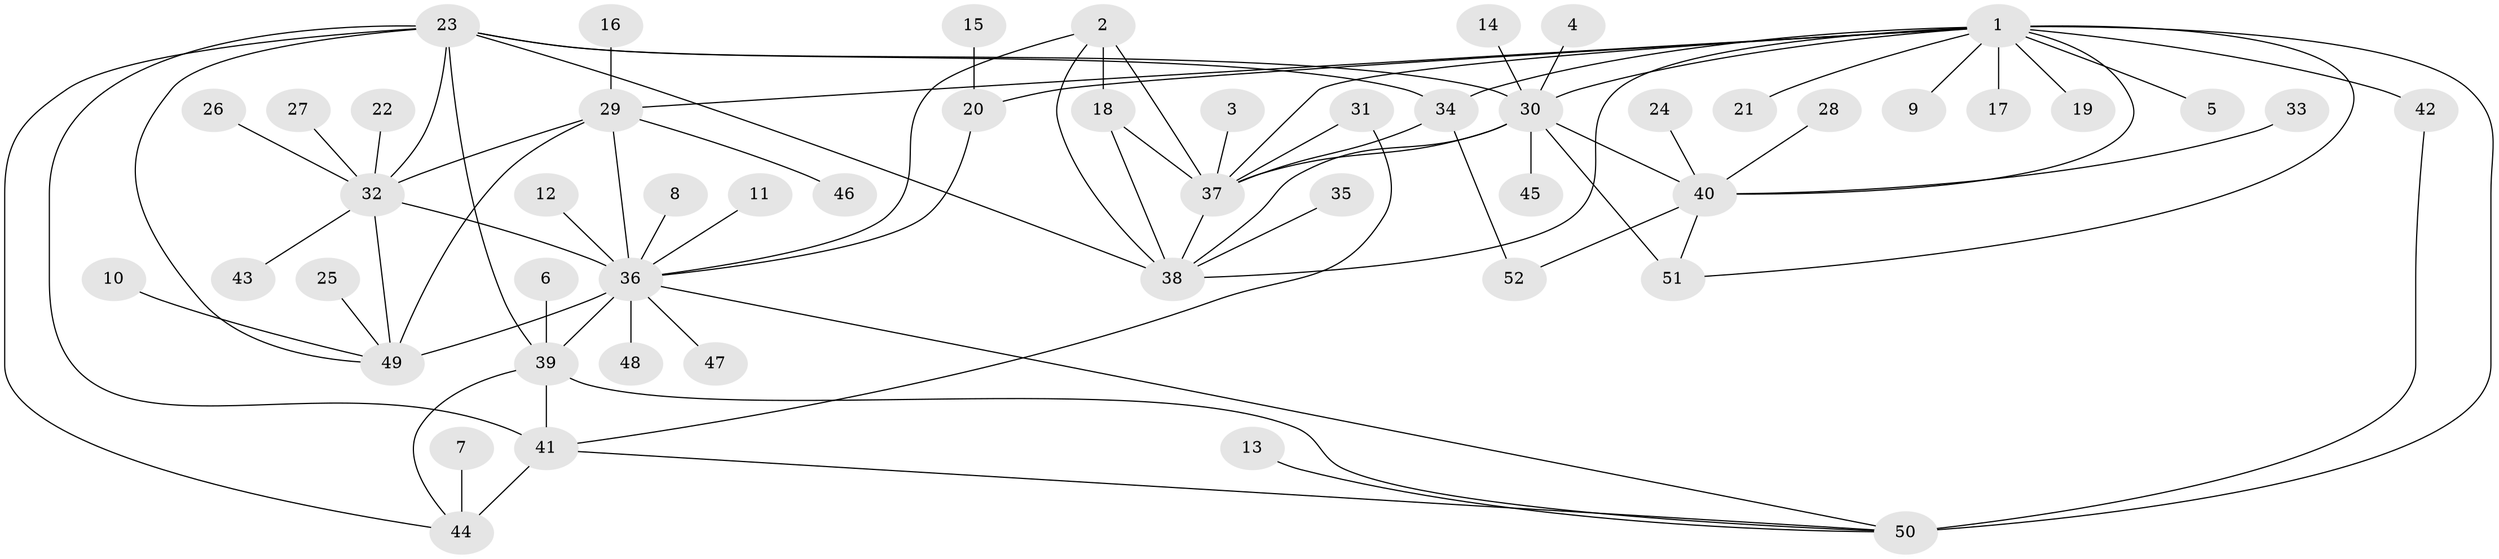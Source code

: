 // original degree distribution, {8: 0.038834951456310676, 7: 0.019417475728155338, 9: 0.02912621359223301, 5: 0.04854368932038835, 6: 0.05825242718446602, 10: 0.038834951456310676, 4: 0.019417475728155338, 12: 0.009708737864077669, 11: 0.009708737864077669, 1: 0.5533980582524272, 2: 0.1553398058252427, 3: 0.019417475728155338}
// Generated by graph-tools (version 1.1) at 2025/26/03/09/25 03:26:35]
// undirected, 52 vertices, 80 edges
graph export_dot {
graph [start="1"]
  node [color=gray90,style=filled];
  1;
  2;
  3;
  4;
  5;
  6;
  7;
  8;
  9;
  10;
  11;
  12;
  13;
  14;
  15;
  16;
  17;
  18;
  19;
  20;
  21;
  22;
  23;
  24;
  25;
  26;
  27;
  28;
  29;
  30;
  31;
  32;
  33;
  34;
  35;
  36;
  37;
  38;
  39;
  40;
  41;
  42;
  43;
  44;
  45;
  46;
  47;
  48;
  49;
  50;
  51;
  52;
  1 -- 5 [weight=1.0];
  1 -- 9 [weight=1.0];
  1 -- 17 [weight=1.0];
  1 -- 19 [weight=1.0];
  1 -- 20 [weight=1.0];
  1 -- 21 [weight=1.0];
  1 -- 29 [weight=1.0];
  1 -- 30 [weight=2.0];
  1 -- 34 [weight=2.0];
  1 -- 37 [weight=1.0];
  1 -- 38 [weight=1.0];
  1 -- 40 [weight=1.0];
  1 -- 42 [weight=3.0];
  1 -- 50 [weight=3.0];
  1 -- 51 [weight=1.0];
  2 -- 18 [weight=2.0];
  2 -- 36 [weight=1.0];
  2 -- 37 [weight=2.0];
  2 -- 38 [weight=2.0];
  3 -- 37 [weight=1.0];
  4 -- 30 [weight=1.0];
  6 -- 39 [weight=1.0];
  7 -- 44 [weight=1.0];
  8 -- 36 [weight=1.0];
  10 -- 49 [weight=1.0];
  11 -- 36 [weight=1.0];
  12 -- 36 [weight=1.0];
  13 -- 50 [weight=1.0];
  14 -- 30 [weight=1.0];
  15 -- 20 [weight=1.0];
  16 -- 29 [weight=1.0];
  18 -- 37 [weight=1.0];
  18 -- 38 [weight=1.0];
  20 -- 36 [weight=1.0];
  22 -- 32 [weight=1.0];
  23 -- 30 [weight=1.0];
  23 -- 32 [weight=1.0];
  23 -- 34 [weight=1.0];
  23 -- 38 [weight=1.0];
  23 -- 39 [weight=1.0];
  23 -- 41 [weight=2.0];
  23 -- 44 [weight=1.0];
  23 -- 49 [weight=1.0];
  24 -- 40 [weight=1.0];
  25 -- 49 [weight=1.0];
  26 -- 32 [weight=1.0];
  27 -- 32 [weight=1.0];
  28 -- 40 [weight=1.0];
  29 -- 32 [weight=1.0];
  29 -- 36 [weight=2.0];
  29 -- 46 [weight=1.0];
  29 -- 49 [weight=1.0];
  30 -- 37 [weight=1.0];
  30 -- 38 [weight=1.0];
  30 -- 40 [weight=2.0];
  30 -- 45 [weight=1.0];
  30 -- 51 [weight=2.0];
  31 -- 37 [weight=2.0];
  31 -- 41 [weight=1.0];
  32 -- 36 [weight=2.0];
  32 -- 43 [weight=1.0];
  32 -- 49 [weight=1.0];
  33 -- 40 [weight=1.0];
  34 -- 37 [weight=1.0];
  34 -- 52 [weight=1.0];
  35 -- 38 [weight=1.0];
  36 -- 39 [weight=1.0];
  36 -- 47 [weight=1.0];
  36 -- 48 [weight=1.0];
  36 -- 49 [weight=2.0];
  36 -- 50 [weight=1.0];
  37 -- 38 [weight=1.0];
  39 -- 41 [weight=2.0];
  39 -- 44 [weight=1.0];
  39 -- 50 [weight=1.0];
  40 -- 51 [weight=1.0];
  40 -- 52 [weight=1.0];
  41 -- 44 [weight=2.0];
  41 -- 50 [weight=1.0];
  42 -- 50 [weight=1.0];
}
